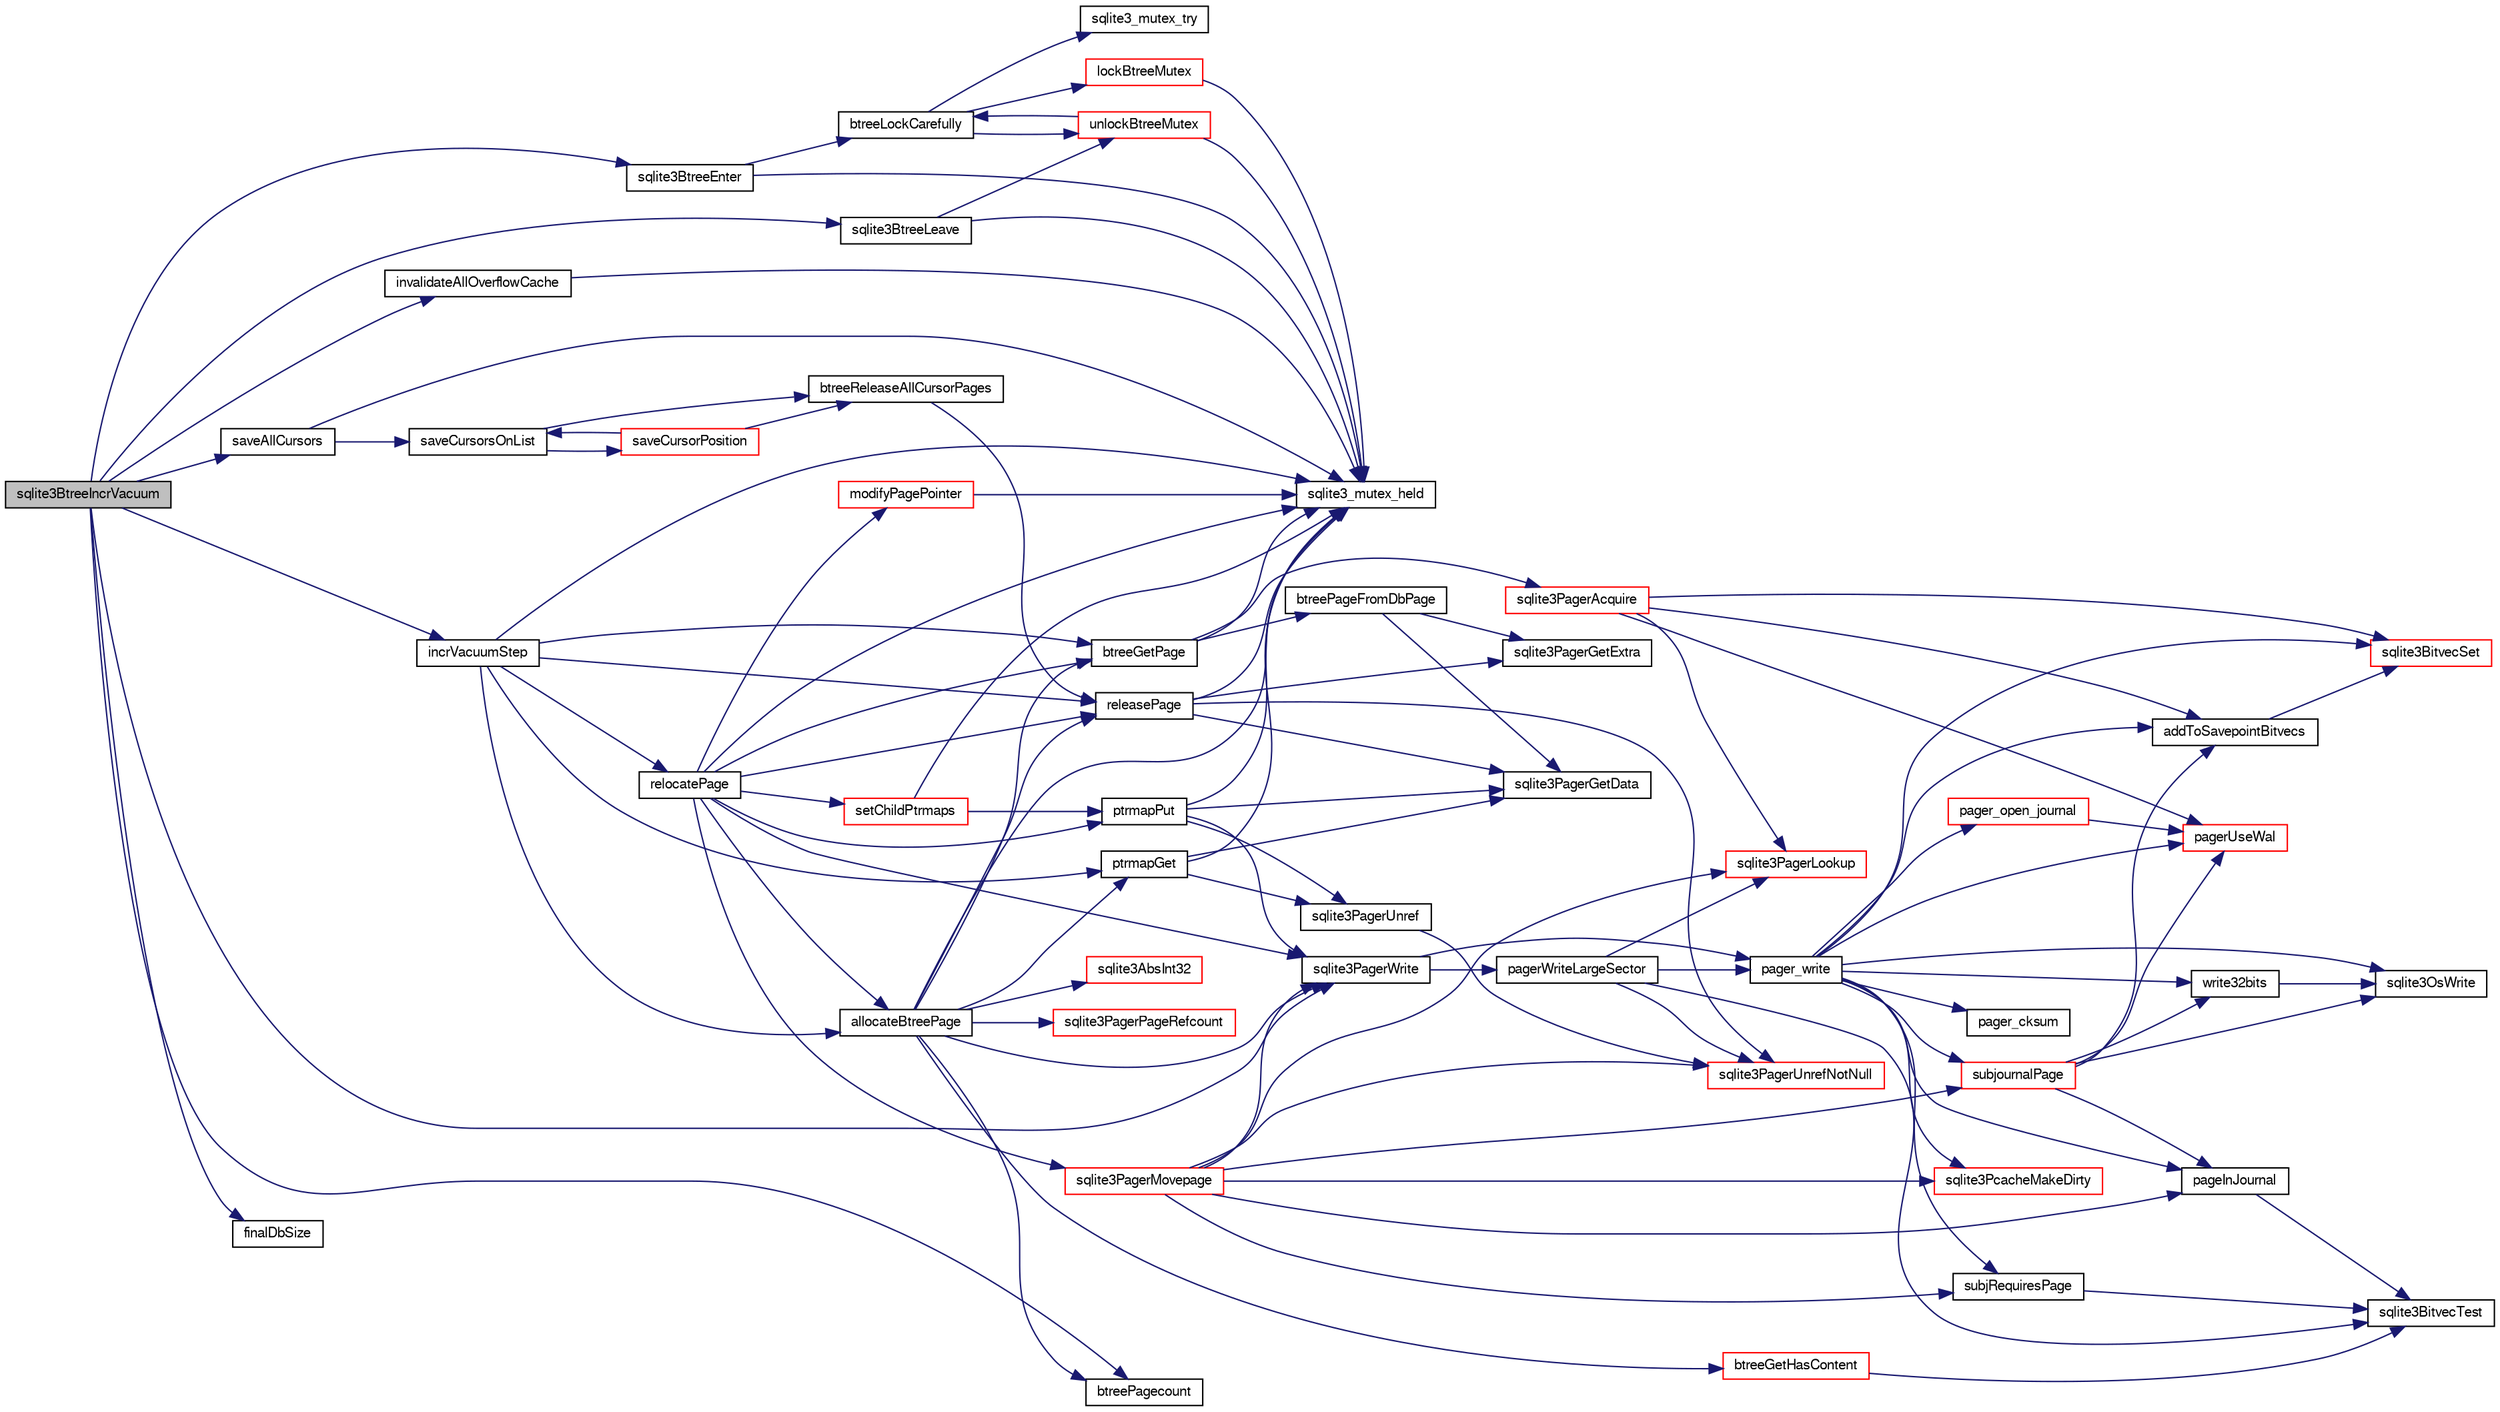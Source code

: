 digraph "sqlite3BtreeIncrVacuum"
{
  edge [fontname="FreeSans",fontsize="10",labelfontname="FreeSans",labelfontsize="10"];
  node [fontname="FreeSans",fontsize="10",shape=record];
  rankdir="LR";
  Node452509 [label="sqlite3BtreeIncrVacuum",height=0.2,width=0.4,color="black", fillcolor="grey75", style="filled", fontcolor="black"];
  Node452509 -> Node452510 [color="midnightblue",fontsize="10",style="solid",fontname="FreeSans"];
  Node452510 [label="sqlite3BtreeEnter",height=0.2,width=0.4,color="black", fillcolor="white", style="filled",URL="$sqlite3_8c.html#afa05d700ca373993fe6b0525b867feff"];
  Node452510 -> Node452511 [color="midnightblue",fontsize="10",style="solid",fontname="FreeSans"];
  Node452511 [label="sqlite3_mutex_held",height=0.2,width=0.4,color="black", fillcolor="white", style="filled",URL="$sqlite3_8c.html#acf77da68932b6bc163c5e68547ecc3e7"];
  Node452510 -> Node452512 [color="midnightblue",fontsize="10",style="solid",fontname="FreeSans"];
  Node452512 [label="btreeLockCarefully",height=0.2,width=0.4,color="black", fillcolor="white", style="filled",URL="$sqlite3_8c.html#a796746b1c1e4d6926960636bd74c79d7"];
  Node452512 -> Node452513 [color="midnightblue",fontsize="10",style="solid",fontname="FreeSans"];
  Node452513 [label="sqlite3_mutex_try",height=0.2,width=0.4,color="black", fillcolor="white", style="filled",URL="$sqlite3_8c.html#a196f84b09bdfda96ae5ae23189be1ec8"];
  Node452512 -> Node452514 [color="midnightblue",fontsize="10",style="solid",fontname="FreeSans"];
  Node452514 [label="unlockBtreeMutex",height=0.2,width=0.4,color="red", fillcolor="white", style="filled",URL="$sqlite3_8c.html#a29bc7d1c753dfa2af9fb296b7dc19a4a"];
  Node452514 -> Node452511 [color="midnightblue",fontsize="10",style="solid",fontname="FreeSans"];
  Node452514 -> Node452512 [color="midnightblue",fontsize="10",style="solid",fontname="FreeSans"];
  Node452512 -> Node452517 [color="midnightblue",fontsize="10",style="solid",fontname="FreeSans"];
  Node452517 [label="lockBtreeMutex",height=0.2,width=0.4,color="red", fillcolor="white", style="filled",URL="$sqlite3_8c.html#ab1714bc62ac8a451c7b17bc53053ca53"];
  Node452517 -> Node452511 [color="midnightblue",fontsize="10",style="solid",fontname="FreeSans"];
  Node452509 -> Node452519 [color="midnightblue",fontsize="10",style="solid",fontname="FreeSans"];
  Node452519 [label="btreePagecount",height=0.2,width=0.4,color="black", fillcolor="white", style="filled",URL="$sqlite3_8c.html#a9cc4ac11752c088db89d551ec1495a15"];
  Node452509 -> Node452520 [color="midnightblue",fontsize="10",style="solid",fontname="FreeSans"];
  Node452520 [label="finalDbSize",height=0.2,width=0.4,color="black", fillcolor="white", style="filled",URL="$sqlite3_8c.html#a6e8990e2e26e221184d66b367b586d75"];
  Node452509 -> Node452521 [color="midnightblue",fontsize="10",style="solid",fontname="FreeSans"];
  Node452521 [label="saveAllCursors",height=0.2,width=0.4,color="black", fillcolor="white", style="filled",URL="$sqlite3_8c.html#add0c7a5086792caf465148beaadb913d"];
  Node452521 -> Node452511 [color="midnightblue",fontsize="10",style="solid",fontname="FreeSans"];
  Node452521 -> Node452522 [color="midnightblue",fontsize="10",style="solid",fontname="FreeSans"];
  Node452522 [label="saveCursorsOnList",height=0.2,width=0.4,color="black", fillcolor="white", style="filled",URL="$sqlite3_8c.html#a33cb455c167e82c225c04c6628a486e1"];
  Node452522 -> Node452523 [color="midnightblue",fontsize="10",style="solid",fontname="FreeSans"];
  Node452523 [label="saveCursorPosition",height=0.2,width=0.4,color="red", fillcolor="white", style="filled",URL="$sqlite3_8c.html#a1fd19e15f7d2a03087f0c1f287dda917"];
  Node452523 -> Node452940 [color="midnightblue",fontsize="10",style="solid",fontname="FreeSans"];
  Node452940 [label="btreeReleaseAllCursorPages",height=0.2,width=0.4,color="black", fillcolor="white", style="filled",URL="$sqlite3_8c.html#a8535e63c9127b9f6b5b136cab41cbdd7"];
  Node452940 -> Node452938 [color="midnightblue",fontsize="10",style="solid",fontname="FreeSans"];
  Node452938 [label="releasePage",height=0.2,width=0.4,color="black", fillcolor="white", style="filled",URL="$sqlite3_8c.html#a92c6fb14f9bcf117440c35116c26d6c4"];
  Node452938 -> Node452898 [color="midnightblue",fontsize="10",style="solid",fontname="FreeSans"];
  Node452898 [label="sqlite3PagerGetExtra",height=0.2,width=0.4,color="black", fillcolor="white", style="filled",URL="$sqlite3_8c.html#a48e879a6d20f06f27390973ab8d59bd7"];
  Node452938 -> Node452897 [color="midnightblue",fontsize="10",style="solid",fontname="FreeSans"];
  Node452897 [label="sqlite3PagerGetData",height=0.2,width=0.4,color="black", fillcolor="white", style="filled",URL="$sqlite3_8c.html#a9dd340e56fb4b7fad4df339595b8d8a2"];
  Node452938 -> Node452511 [color="midnightblue",fontsize="10",style="solid",fontname="FreeSans"];
  Node452938 -> Node452835 [color="midnightblue",fontsize="10",style="solid",fontname="FreeSans"];
  Node452835 [label="sqlite3PagerUnrefNotNull",height=0.2,width=0.4,color="red", fillcolor="white", style="filled",URL="$sqlite3_8c.html#a4b314f96f09f5c68c94672e420e31ab9"];
  Node452523 -> Node452522 [color="midnightblue",fontsize="10",style="solid",fontname="FreeSans"];
  Node452522 -> Node452940 [color="midnightblue",fontsize="10",style="solid",fontname="FreeSans"];
  Node452509 -> Node452941 [color="midnightblue",fontsize="10",style="solid",fontname="FreeSans"];
  Node452941 [label="invalidateAllOverflowCache",height=0.2,width=0.4,color="black", fillcolor="white", style="filled",URL="$sqlite3_8c.html#ae54a9c06fff6f71d61f77b1f08f3e09c"];
  Node452941 -> Node452511 [color="midnightblue",fontsize="10",style="solid",fontname="FreeSans"];
  Node452509 -> Node452942 [color="midnightblue",fontsize="10",style="solid",fontname="FreeSans"];
  Node452942 [label="incrVacuumStep",height=0.2,width=0.4,color="black", fillcolor="white", style="filled",URL="$sqlite3_8c.html#a68a85130a567f1700dc0907ec9227892"];
  Node452942 -> Node452511 [color="midnightblue",fontsize="10",style="solid",fontname="FreeSans"];
  Node452942 -> Node452935 [color="midnightblue",fontsize="10",style="solid",fontname="FreeSans"];
  Node452935 [label="ptrmapGet",height=0.2,width=0.4,color="black", fillcolor="white", style="filled",URL="$sqlite3_8c.html#ae91bfd9c1bec807a52a384d2ed01934b"];
  Node452935 -> Node452511 [color="midnightblue",fontsize="10",style="solid",fontname="FreeSans"];
  Node452935 -> Node452897 [color="midnightblue",fontsize="10",style="solid",fontname="FreeSans"];
  Node452935 -> Node452901 [color="midnightblue",fontsize="10",style="solid",fontname="FreeSans"];
  Node452901 [label="sqlite3PagerUnref",height=0.2,width=0.4,color="black", fillcolor="white", style="filled",URL="$sqlite3_8c.html#aa9d040b7f24a8a5d99bf96863b52cd15"];
  Node452901 -> Node452835 [color="midnightblue",fontsize="10",style="solid",fontname="FreeSans"];
  Node452942 -> Node452943 [color="midnightblue",fontsize="10",style="solid",fontname="FreeSans"];
  Node452943 [label="allocateBtreePage",height=0.2,width=0.4,color="black", fillcolor="white", style="filled",URL="$sqlite3_8c.html#ae84ce1103eabfe9455a6a59e6cec4a33"];
  Node452943 -> Node452511 [color="midnightblue",fontsize="10",style="solid",fontname="FreeSans"];
  Node452943 -> Node452519 [color="midnightblue",fontsize="10",style="solid",fontname="FreeSans"];
  Node452943 -> Node452935 [color="midnightblue",fontsize="10",style="solid",fontname="FreeSans"];
  Node452943 -> Node452535 [color="midnightblue",fontsize="10",style="solid",fontname="FreeSans"];
  Node452535 [label="sqlite3PagerWrite",height=0.2,width=0.4,color="black", fillcolor="white", style="filled",URL="$sqlite3_8c.html#ad4b8aee028ee99575b0748b299e04ed0"];
  Node452535 -> Node452536 [color="midnightblue",fontsize="10",style="solid",fontname="FreeSans"];
  Node452536 [label="pagerWriteLargeSector",height=0.2,width=0.4,color="black", fillcolor="white", style="filled",URL="$sqlite3_8c.html#a06334f0cc1c2dc95ffe29c2359928b92"];
  Node452536 -> Node452537 [color="midnightblue",fontsize="10",style="solid",fontname="FreeSans"];
  Node452537 [label="sqlite3BitvecTest",height=0.2,width=0.4,color="black", fillcolor="white", style="filled",URL="$sqlite3_8c.html#ab08693a5ff8d1b759eb50dc307ee910f"];
  Node452536 -> Node452538 [color="midnightblue",fontsize="10",style="solid",fontname="FreeSans"];
  Node452538 [label="pager_write",height=0.2,width=0.4,color="black", fillcolor="white", style="filled",URL="$sqlite3_8c.html#aa5dbf1a9dcccf0aa140b04b81325517f"];
  Node452538 -> Node452539 [color="midnightblue",fontsize="10",style="solid",fontname="FreeSans"];
  Node452539 [label="pager_open_journal",height=0.2,width=0.4,color="red", fillcolor="white", style="filled",URL="$sqlite3_8c.html#a9a5224f8941dc99ce19bb0eb24766d00"];
  Node452539 -> Node452540 [color="midnightblue",fontsize="10",style="solid",fontname="FreeSans"];
  Node452540 [label="pagerUseWal",height=0.2,width=0.4,color="red", fillcolor="white", style="filled",URL="$sqlite3_8c.html#a31def80bfe1de9284d635ba190a5eb68"];
  Node452538 -> Node452824 [color="midnightblue",fontsize="10",style="solid",fontname="FreeSans"];
  Node452824 [label="sqlite3PcacheMakeDirty",height=0.2,width=0.4,color="red", fillcolor="white", style="filled",URL="$sqlite3_8c.html#ab2add4c541df2d0b57a993930ee18a3a"];
  Node452538 -> Node452826 [color="midnightblue",fontsize="10",style="solid",fontname="FreeSans"];
  Node452826 [label="pageInJournal",height=0.2,width=0.4,color="black", fillcolor="white", style="filled",URL="$sqlite3_8c.html#a07fb7c067274e7abc0a9ea2d3ffed616"];
  Node452826 -> Node452537 [color="midnightblue",fontsize="10",style="solid",fontname="FreeSans"];
  Node452538 -> Node452827 [color="midnightblue",fontsize="10",style="solid",fontname="FreeSans"];
  Node452827 [label="subjRequiresPage",height=0.2,width=0.4,color="black", fillcolor="white", style="filled",URL="$sqlite3_8c.html#a8c8d460aa8cc7cb907b2e04844aaba86"];
  Node452827 -> Node452537 [color="midnightblue",fontsize="10",style="solid",fontname="FreeSans"];
  Node452538 -> Node452540 [color="midnightblue",fontsize="10",style="solid",fontname="FreeSans"];
  Node452538 -> Node452828 [color="midnightblue",fontsize="10",style="solid",fontname="FreeSans"];
  Node452828 [label="pager_cksum",height=0.2,width=0.4,color="black", fillcolor="white", style="filled",URL="$sqlite3_8c.html#aabee8392d616aa1523fd6521cd2eb2b2"];
  Node452538 -> Node452829 [color="midnightblue",fontsize="10",style="solid",fontname="FreeSans"];
  Node452829 [label="write32bits",height=0.2,width=0.4,color="black", fillcolor="white", style="filled",URL="$sqlite3_8c.html#a5db7813c01a178a634f0dcd6e7766ed6"];
  Node452829 -> Node452822 [color="midnightblue",fontsize="10",style="solid",fontname="FreeSans"];
  Node452822 [label="sqlite3OsWrite",height=0.2,width=0.4,color="black", fillcolor="white", style="filled",URL="$sqlite3_8c.html#a1eea7ec327af84c05b4dd4cc075a537f"];
  Node452538 -> Node452822 [color="midnightblue",fontsize="10",style="solid",fontname="FreeSans"];
  Node452538 -> Node452830 [color="midnightblue",fontsize="10",style="solid",fontname="FreeSans"];
  Node452830 [label="sqlite3BitvecSet",height=0.2,width=0.4,color="red", fillcolor="white", style="filled",URL="$sqlite3_8c.html#a1f3c6d64d5d889e451d6725b1eb458be"];
  Node452538 -> Node452831 [color="midnightblue",fontsize="10",style="solid",fontname="FreeSans"];
  Node452831 [label="addToSavepointBitvecs",height=0.2,width=0.4,color="black", fillcolor="white", style="filled",URL="$sqlite3_8c.html#aa2e9bb02bb6975d83ec875f0792792f0"];
  Node452831 -> Node452830 [color="midnightblue",fontsize="10",style="solid",fontname="FreeSans"];
  Node452538 -> Node452832 [color="midnightblue",fontsize="10",style="solid",fontname="FreeSans"];
  Node452832 [label="subjournalPage",height=0.2,width=0.4,color="red", fillcolor="white", style="filled",URL="$sqlite3_8c.html#a836f5a13ba09ee3f118ebe73b58591c4"];
  Node452832 -> Node452540 [color="midnightblue",fontsize="10",style="solid",fontname="FreeSans"];
  Node452832 -> Node452826 [color="midnightblue",fontsize="10",style="solid",fontname="FreeSans"];
  Node452832 -> Node452829 [color="midnightblue",fontsize="10",style="solid",fontname="FreeSans"];
  Node452832 -> Node452822 [color="midnightblue",fontsize="10",style="solid",fontname="FreeSans"];
  Node452832 -> Node452831 [color="midnightblue",fontsize="10",style="solid",fontname="FreeSans"];
  Node452536 -> Node452835 [color="midnightblue",fontsize="10",style="solid",fontname="FreeSans"];
  Node452536 -> Node452860 [color="midnightblue",fontsize="10",style="solid",fontname="FreeSans"];
  Node452860 [label="sqlite3PagerLookup",height=0.2,width=0.4,color="red", fillcolor="white", style="filled",URL="$sqlite3_8c.html#a1252ec03814f64eed236cfb21094cafd"];
  Node452535 -> Node452538 [color="midnightblue",fontsize="10",style="solid",fontname="FreeSans"];
  Node452943 -> Node452936 [color="midnightblue",fontsize="10",style="solid",fontname="FreeSans"];
  Node452936 [label="btreeGetPage",height=0.2,width=0.4,color="black", fillcolor="white", style="filled",URL="$sqlite3_8c.html#ac59679e30ceb0190614fbd19a7feb6de"];
  Node452936 -> Node452511 [color="midnightblue",fontsize="10",style="solid",fontname="FreeSans"];
  Node452936 -> Node452902 [color="midnightblue",fontsize="10",style="solid",fontname="FreeSans"];
  Node452902 [label="sqlite3PagerAcquire",height=0.2,width=0.4,color="red", fillcolor="white", style="filled",URL="$sqlite3_8c.html#a22a53daafd2bd778cda390312651f994"];
  Node452902 -> Node452540 [color="midnightblue",fontsize="10",style="solid",fontname="FreeSans"];
  Node452902 -> Node452860 [color="midnightblue",fontsize="10",style="solid",fontname="FreeSans"];
  Node452902 -> Node452830 [color="midnightblue",fontsize="10",style="solid",fontname="FreeSans"];
  Node452902 -> Node452831 [color="midnightblue",fontsize="10",style="solid",fontname="FreeSans"];
  Node452936 -> Node452937 [color="midnightblue",fontsize="10",style="solid",fontname="FreeSans"];
  Node452937 [label="btreePageFromDbPage",height=0.2,width=0.4,color="black", fillcolor="white", style="filled",URL="$sqlite3_8c.html#a148c0bf09d4ef14a49e0e7a2c0506c80"];
  Node452937 -> Node452898 [color="midnightblue",fontsize="10",style="solid",fontname="FreeSans"];
  Node452937 -> Node452897 [color="midnightblue",fontsize="10",style="solid",fontname="FreeSans"];
  Node452943 -> Node452938 [color="midnightblue",fontsize="10",style="solid",fontname="FreeSans"];
  Node452943 -> Node452944 [color="midnightblue",fontsize="10",style="solid",fontname="FreeSans"];
  Node452944 [label="sqlite3AbsInt32",height=0.2,width=0.4,color="red", fillcolor="white", style="filled",URL="$sqlite3_8c.html#a8fdd09f2c6e36df943b6b6092ac0dcbf"];
  Node452943 -> Node452952 [color="midnightblue",fontsize="10",style="solid",fontname="FreeSans"];
  Node452952 [label="btreeGetHasContent",height=0.2,width=0.4,color="red", fillcolor="white", style="filled",URL="$sqlite3_8c.html#a1ebd60bdf9e0181818da4eff654b1a26"];
  Node452952 -> Node452537 [color="midnightblue",fontsize="10",style="solid",fontname="FreeSans"];
  Node452943 -> Node452954 [color="midnightblue",fontsize="10",style="solid",fontname="FreeSans"];
  Node452954 [label="sqlite3PagerPageRefcount",height=0.2,width=0.4,color="red", fillcolor="white", style="filled",URL="$sqlite3_8c.html#a02362e6744d4431e328d760bef635a19"];
  Node452942 -> Node452938 [color="midnightblue",fontsize="10",style="solid",fontname="FreeSans"];
  Node452942 -> Node452936 [color="midnightblue",fontsize="10",style="solid",fontname="FreeSans"];
  Node452942 -> Node452956 [color="midnightblue",fontsize="10",style="solid",fontname="FreeSans"];
  Node452956 [label="relocatePage",height=0.2,width=0.4,color="black", fillcolor="white", style="filled",URL="$sqlite3_8c.html#af8fb5934ff87b02845c89350c57fd2bc"];
  Node452956 -> Node452511 [color="midnightblue",fontsize="10",style="solid",fontname="FreeSans"];
  Node452956 -> Node452957 [color="midnightblue",fontsize="10",style="solid",fontname="FreeSans"];
  Node452957 [label="sqlite3PagerMovepage",height=0.2,width=0.4,color="red", fillcolor="white", style="filled",URL="$sqlite3_8c.html#a8cdedc7a185709301f12c4d7b305aa1e"];
  Node452957 -> Node452535 [color="midnightblue",fontsize="10",style="solid",fontname="FreeSans"];
  Node452957 -> Node452827 [color="midnightblue",fontsize="10",style="solid",fontname="FreeSans"];
  Node452957 -> Node452832 [color="midnightblue",fontsize="10",style="solid",fontname="FreeSans"];
  Node452957 -> Node452826 [color="midnightblue",fontsize="10",style="solid",fontname="FreeSans"];
  Node452957 -> Node452860 [color="midnightblue",fontsize="10",style="solid",fontname="FreeSans"];
  Node452957 -> Node452824 [color="midnightblue",fontsize="10",style="solid",fontname="FreeSans"];
  Node452957 -> Node452835 [color="midnightblue",fontsize="10",style="solid",fontname="FreeSans"];
  Node452956 -> Node452960 [color="midnightblue",fontsize="10",style="solid",fontname="FreeSans"];
  Node452960 [label="setChildPtrmaps",height=0.2,width=0.4,color="red", fillcolor="white", style="filled",URL="$sqlite3_8c.html#adf2ff6d11495ca47f88ace93f5be9d91"];
  Node452960 -> Node452511 [color="midnightblue",fontsize="10",style="solid",fontname="FreeSans"];
  Node452960 -> Node452966 [color="midnightblue",fontsize="10",style="solid",fontname="FreeSans"];
  Node452966 [label="ptrmapPut",height=0.2,width=0.4,color="black", fillcolor="white", style="filled",URL="$sqlite3_8c.html#ac16fbe55892f29324ac5d09957374ed0"];
  Node452966 -> Node452511 [color="midnightblue",fontsize="10",style="solid",fontname="FreeSans"];
  Node452966 -> Node452897 [color="midnightblue",fontsize="10",style="solid",fontname="FreeSans"];
  Node452966 -> Node452535 [color="midnightblue",fontsize="10",style="solid",fontname="FreeSans"];
  Node452966 -> Node452901 [color="midnightblue",fontsize="10",style="solid",fontname="FreeSans"];
  Node452956 -> Node452966 [color="midnightblue",fontsize="10",style="solid",fontname="FreeSans"];
  Node452956 -> Node452936 [color="midnightblue",fontsize="10",style="solid",fontname="FreeSans"];
  Node452956 -> Node452535 [color="midnightblue",fontsize="10",style="solid",fontname="FreeSans"];
  Node452956 -> Node452938 [color="midnightblue",fontsize="10",style="solid",fontname="FreeSans"];
  Node452956 -> Node452967 [color="midnightblue",fontsize="10",style="solid",fontname="FreeSans"];
  Node452967 [label="modifyPagePointer",height=0.2,width=0.4,color="red", fillcolor="white", style="filled",URL="$sqlite3_8c.html#acc82754cf975b3a8033b396d86f1045a"];
  Node452967 -> Node452511 [color="midnightblue",fontsize="10",style="solid",fontname="FreeSans"];
  Node452956 -> Node452943 [color="midnightblue",fontsize="10",style="solid",fontname="FreeSans"];
  Node452509 -> Node452535 [color="midnightblue",fontsize="10",style="solid",fontname="FreeSans"];
  Node452509 -> Node452883 [color="midnightblue",fontsize="10",style="solid",fontname="FreeSans"];
  Node452883 [label="sqlite3BtreeLeave",height=0.2,width=0.4,color="black", fillcolor="white", style="filled",URL="$sqlite3_8c.html#a460e4f89d1aeef4b4d334cfe8165da89"];
  Node452883 -> Node452514 [color="midnightblue",fontsize="10",style="solid",fontname="FreeSans"];
  Node452883 -> Node452511 [color="midnightblue",fontsize="10",style="solid",fontname="FreeSans"];
}
